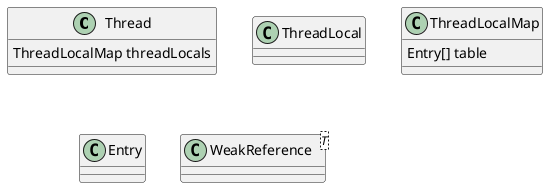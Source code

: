 @startuml

class Thread{
ThreadLocalMap threadLocals
}

class ThreadLocal{

}

class ThreadLocalMap{
Entry[] table
}

class Entry{

}

class WeakReference<T>{

}

@enduml
